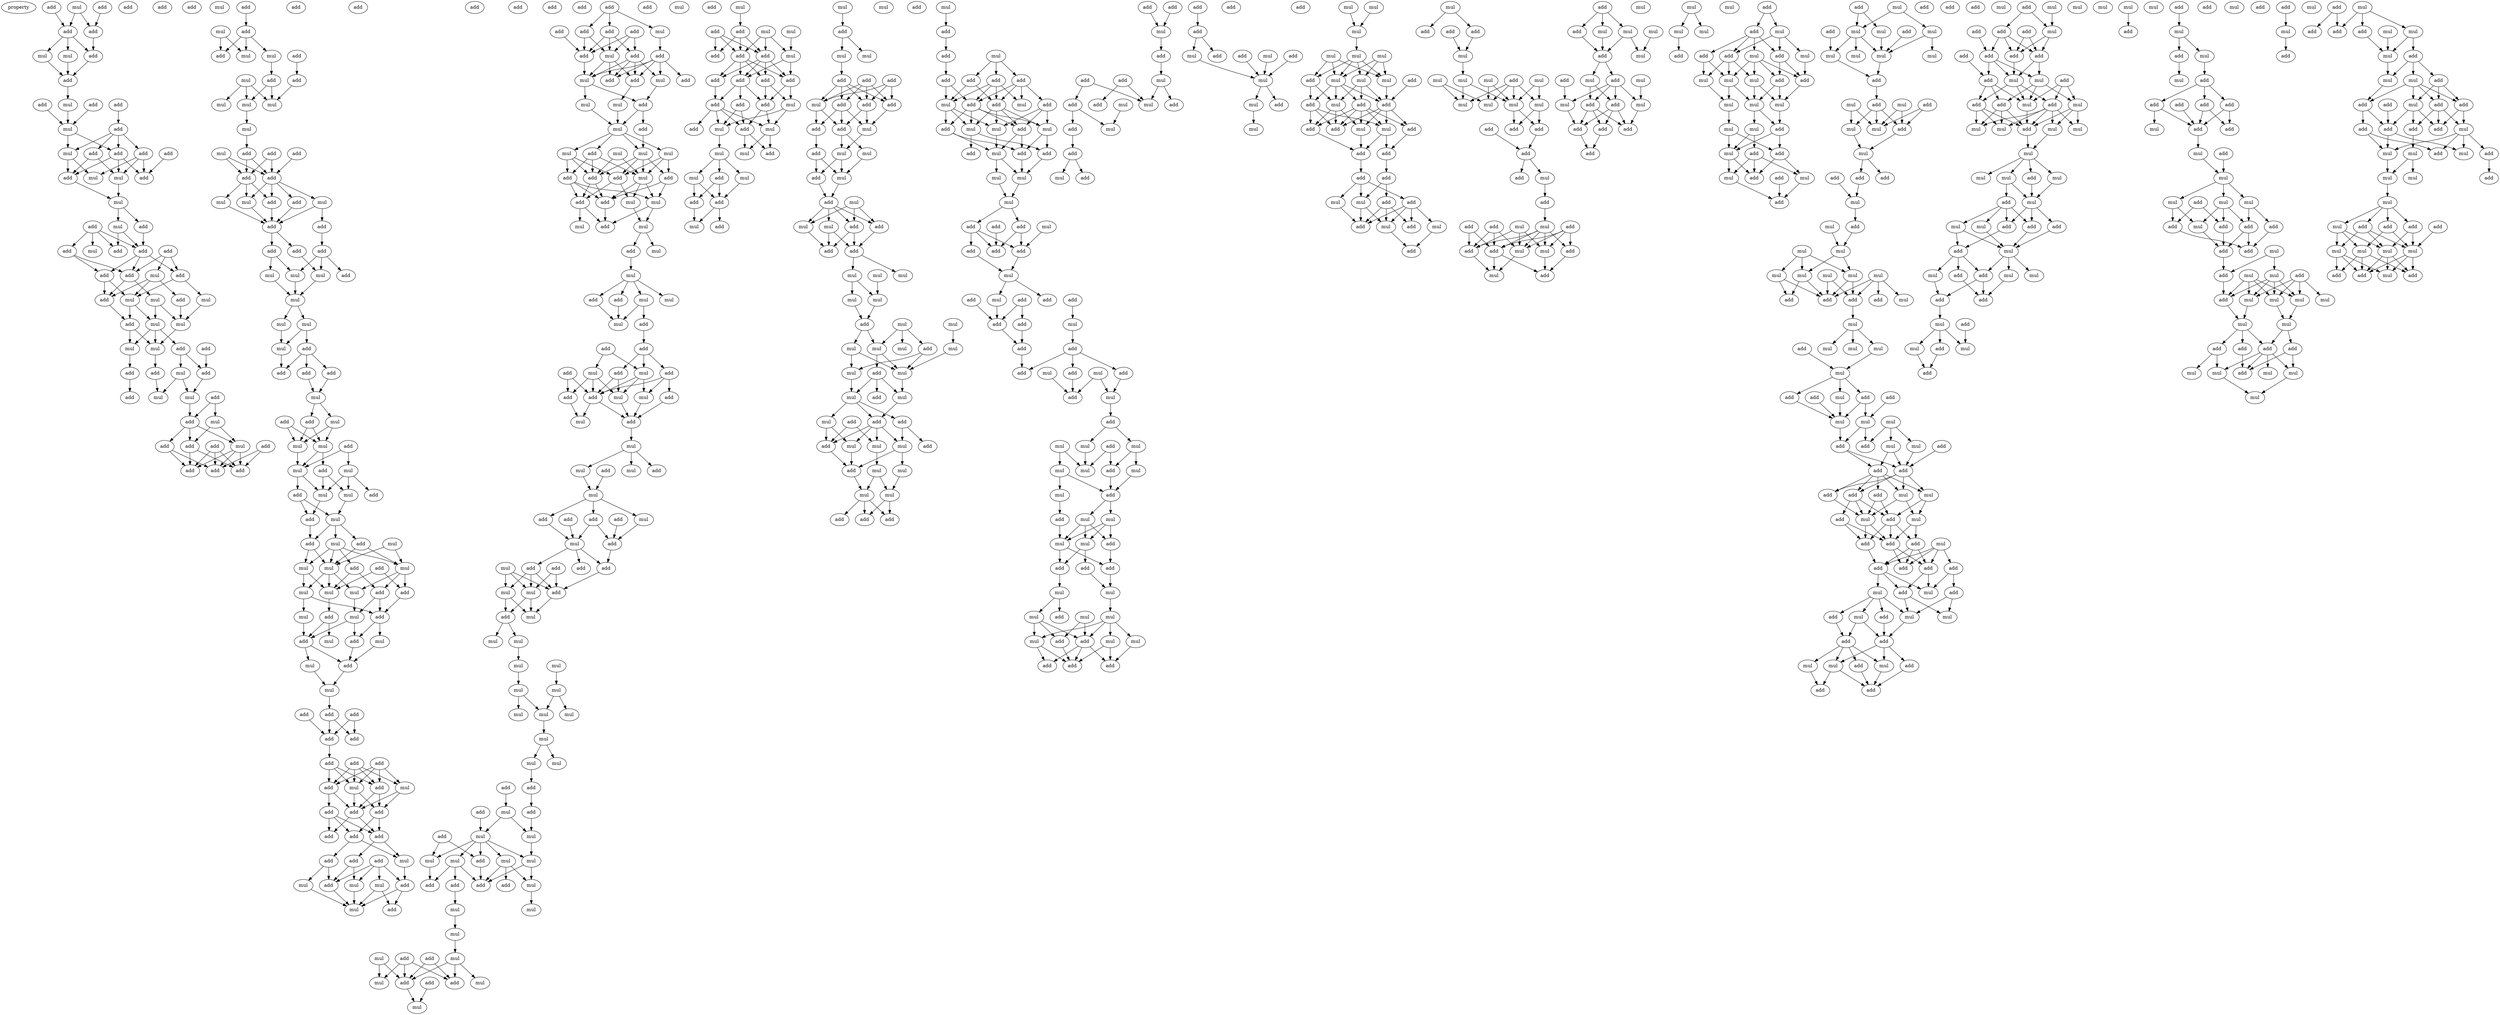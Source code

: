 digraph {
    node [fontcolor=black]
    property [mul=2,lf=1.9]
    0 [ label = add ];
    1 [ label = mul ];
    2 [ label = add ];
    3 [ label = add ];
    4 [ label = add ];
    5 [ label = add ];
    6 [ label = add ];
    7 [ label = mul ];
    8 [ label = add ];
    9 [ label = mul ];
    10 [ label = add ];
    11 [ label = mul ];
    12 [ label = add ];
    13 [ label = add ];
    14 [ label = add ];
    15 [ label = add ];
    16 [ label = mul ];
    17 [ label = add ];
    18 [ label = add ];
    19 [ label = add ];
    20 [ label = add ];
    21 [ label = mul ];
    22 [ label = add ];
    23 [ label = add ];
    24 [ label = mul ];
    25 [ label = mul ];
    26 [ label = add ];
    27 [ label = mul ];
    28 [ label = add ];
    29 [ label = add ];
    30 [ label = mul ];
    31 [ label = add ];
    32 [ label = mul ];
    33 [ label = add ];
    34 [ label = add ];
    35 [ label = add ];
    36 [ label = add ];
    37 [ label = add ];
    38 [ label = add ];
    39 [ label = mul ];
    40 [ label = add ];
    41 [ label = add ];
    42 [ label = mul ];
    43 [ label = mul ];
    44 [ label = mul ];
    45 [ label = mul ];
    46 [ label = add ];
    47 [ label = mul ];
    48 [ label = add ];
    49 [ label = mul ];
    50 [ label = mul ];
    51 [ label = add ];
    52 [ label = add ];
    53 [ label = mul ];
    54 [ label = add ];
    55 [ label = add ];
    56 [ label = add ];
    57 [ label = add ];
    58 [ label = mul ];
    59 [ label = mul ];
    60 [ label = add ];
    61 [ label = mul ];
    62 [ label = add ];
    63 [ label = add ];
    64 [ label = mul ];
    65 [ label = add ];
    66 [ label = add ];
    67 [ label = add ];
    68 [ label = add ];
    69 [ label = add ];
    70 [ label = mul ];
    71 [ label = add ];
    72 [ label = add ];
    73 [ label = mul ];
    74 [ label = add ];
    75 [ label = add ];
    76 [ label = mul ];
    77 [ label = mul ];
    78 [ label = add ];
    79 [ label = add ];
    80 [ label = mul ];
    81 [ label = add ];
    82 [ label = add ];
    83 [ label = add ];
    84 [ label = mul ];
    85 [ label = mul ];
    86 [ label = mul ];
    87 [ label = mul ];
    88 [ label = add ];
    89 [ label = add ];
    90 [ label = mul ];
    91 [ label = add ];
    92 [ label = add ];
    93 [ label = add ];
    94 [ label = mul ];
    95 [ label = add ];
    96 [ label = mul ];
    97 [ label = mul ];
    98 [ label = add ];
    99 [ label = add ];
    100 [ label = add ];
    101 [ label = add ];
    102 [ label = add ];
    103 [ label = add ];
    104 [ label = mul ];
    105 [ label = add ];
    106 [ label = mul ];
    107 [ label = mul ];
    108 [ label = add ];
    109 [ label = mul ];
    110 [ label = mul ];
    111 [ label = mul ];
    112 [ label = mul ];
    113 [ label = add ];
    114 [ label = add ];
    115 [ label = add ];
    116 [ label = add ];
    117 [ label = mul ];
    118 [ label = mul ];
    119 [ label = add ];
    120 [ label = add ];
    121 [ label = mul ];
    122 [ label = add ];
    123 [ label = mul ];
    124 [ label = add ];
    125 [ label = add ];
    126 [ label = mul ];
    127 [ label = mul ];
    128 [ label = mul ];
    129 [ label = add ];
    130 [ label = add ];
    131 [ label = mul ];
    132 [ label = add ];
    133 [ label = mul ];
    134 [ label = add ];
    135 [ label = mul ];
    136 [ label = mul ];
    137 [ label = add ];
    138 [ label = add ];
    139 [ label = mul ];
    140 [ label = mul ];
    141 [ label = mul ];
    142 [ label = add ];
    143 [ label = add ];
    144 [ label = mul ];
    145 [ label = mul ];
    146 [ label = mul ];
    147 [ label = add ];
    148 [ label = add ];
    149 [ label = mul ];
    150 [ label = mul ];
    151 [ label = add ];
    152 [ label = add ];
    153 [ label = mul ];
    154 [ label = add ];
    155 [ label = mul ];
    156 [ label = add ];
    157 [ label = add ];
    158 [ label = mul ];
    159 [ label = mul ];
    160 [ label = add ];
    161 [ label = add ];
    162 [ label = add ];
    163 [ label = add ];
    164 [ label = add ];
    165 [ label = add ];
    166 [ label = add ];
    167 [ label = add ];
    168 [ label = add ];
    169 [ label = add ];
    170 [ label = mul ];
    171 [ label = mul ];
    172 [ label = add ];
    173 [ label = add ];
    174 [ label = add ];
    175 [ label = add ];
    176 [ label = add ];
    177 [ label = add ];
    178 [ label = add ];
    179 [ label = mul ];
    180 [ label = add ];
    181 [ label = add ];
    182 [ label = add ];
    183 [ label = add ];
    184 [ label = mul ];
    185 [ label = mul ];
    186 [ label = mul ];
    187 [ label = add ];
    188 [ label = mul ];
    189 [ label = add ];
    190 [ label = mul ];
    191 [ label = add ];
    192 [ label = add ];
    193 [ label = add ];
    194 [ label = add ];
    195 [ label = add ];
    196 [ label = add ];
    197 [ label = add ];
    198 [ label = mul ];
    199 [ label = add ];
    200 [ label = mul ];
    201 [ label = add ];
    202 [ label = add ];
    203 [ label = mul ];
    204 [ label = mul ];
    205 [ label = mul ];
    206 [ label = add ];
    207 [ label = mul ];
    208 [ label = add ];
    209 [ label = mul ];
    210 [ label = mul ];
    211 [ label = mul ];
    212 [ label = mul ];
    213 [ label = add ];
    214 [ label = add ];
    215 [ label = add ];
    216 [ label = add ];
    217 [ label = add ];
    218 [ label = mul ];
    219 [ label = add ];
    220 [ label = add ];
    221 [ label = mul ];
    222 [ label = mul ];
    223 [ label = add ];
    224 [ label = mul ];
    225 [ label = mul ];
    226 [ label = add ];
    227 [ label = mul ];
    228 [ label = add ];
    229 [ label = mul ];
    230 [ label = add ];
    231 [ label = mul ];
    232 [ label = add ];
    233 [ label = mul ];
    234 [ label = mul ];
    235 [ label = add ];
    236 [ label = add ];
    237 [ label = add ];
    238 [ label = add ];
    239 [ label = mul ];
    240 [ label = mul ];
    241 [ label = add ];
    242 [ label = add ];
    243 [ label = mul ];
    244 [ label = add ];
    245 [ label = add ];
    246 [ label = add ];
    247 [ label = mul ];
    248 [ label = add ];
    249 [ label = mul ];
    250 [ label = mul ];
    251 [ label = add ];
    252 [ label = add ];
    253 [ label = mul ];
    254 [ label = mul ];
    255 [ label = mul ];
    256 [ label = add ];
    257 [ label = mul ];
    258 [ label = add ];
    259 [ label = add ];
    260 [ label = add ];
    261 [ label = mul ];
    262 [ label = add ];
    263 [ label = add ];
    264 [ label = mul ];
    265 [ label = add ];
    266 [ label = add ];
    267 [ label = add ];
    268 [ label = add ];
    269 [ label = mul ];
    270 [ label = mul ];
    271 [ label = add ];
    272 [ label = mul ];
    273 [ label = mul ];
    274 [ label = mul ];
    275 [ label = mul ];
    276 [ label = mul ];
    277 [ label = mul ];
    278 [ label = mul ];
    279 [ label = mul ];
    280 [ label = mul ];
    281 [ label = mul ];
    282 [ label = mul ];
    283 [ label = mul ];
    284 [ label = mul ];
    285 [ label = mul ];
    286 [ label = add ];
    287 [ label = add ];
    288 [ label = add ];
    289 [ label = mul ];
    290 [ label = add ];
    291 [ label = add ];
    292 [ label = add ];
    293 [ label = mul ];
    294 [ label = mul ];
    295 [ label = mul ];
    296 [ label = mul ];
    297 [ label = mul ];
    298 [ label = mul ];
    299 [ label = add ];
    300 [ label = mul ];
    301 [ label = add ];
    302 [ label = add ];
    303 [ label = add ];
    304 [ label = add ];
    305 [ label = mul ];
    306 [ label = mul ];
    307 [ label = mul ];
    308 [ label = mul ];
    309 [ label = add ];
    310 [ label = add ];
    311 [ label = mul ];
    312 [ label = add ];
    313 [ label = add ];
    314 [ label = mul ];
    315 [ label = mul ];
    316 [ label = add ];
    317 [ label = mul ];
    318 [ label = mul ];
    319 [ label = add ];
    320 [ label = mul ];
    321 [ label = mul ];
    322 [ label = add ];
    323 [ label = add ];
    324 [ label = add ];
    325 [ label = add ];
    326 [ label = mul ];
    327 [ label = add ];
    328 [ label = add ];
    329 [ label = add ];
    330 [ label = add ];
    331 [ label = add ];
    332 [ label = mul ];
    333 [ label = add ];
    334 [ label = add ];
    335 [ label = mul ];
    336 [ label = add ];
    337 [ label = add ];
    338 [ label = mul ];
    339 [ label = mul ];
    340 [ label = add ];
    341 [ label = mul ];
    342 [ label = add ];
    343 [ label = mul ];
    344 [ label = mul ];
    345 [ label = add ];
    346 [ label = add ];
    347 [ label = mul ];
    348 [ label = add ];
    349 [ label = mul ];
    350 [ label = add ];
    351 [ label = mul ];
    352 [ label = mul ];
    353 [ label = add ];
    354 [ label = add ];
    355 [ label = add ];
    356 [ label = add ];
    357 [ label = mul ];
    358 [ label = add ];
    359 [ label = add ];
    360 [ label = add ];
    361 [ label = add ];
    362 [ label = mul ];
    363 [ label = mul ];
    364 [ label = mul ];
    365 [ label = add ];
    366 [ label = mul ];
    367 [ label = add ];
    368 [ label = add ];
    369 [ label = mul ];
    370 [ label = mul ];
    371 [ label = add ];
    372 [ label = add ];
    373 [ label = mul ];
    374 [ label = add ];
    375 [ label = add ];
    376 [ label = mul ];
    377 [ label = mul ];
    378 [ label = mul ];
    379 [ label = mul ];
    380 [ label = mul ];
    381 [ label = add ];
    382 [ label = mul ];
    383 [ label = mul ];
    384 [ label = mul ];
    385 [ label = add ];
    386 [ label = mul ];
    387 [ label = mul ];
    388 [ label = mul ];
    389 [ label = add ];
    390 [ label = mul ];
    391 [ label = mul ];
    392 [ label = add ];
    393 [ label = mul ];
    394 [ label = mul ];
    395 [ label = add ];
    396 [ label = mul ];
    397 [ label = add ];
    398 [ label = add ];
    399 [ label = mul ];
    400 [ label = add ];
    401 [ label = mul ];
    402 [ label = add ];
    403 [ label = add ];
    404 [ label = mul ];
    405 [ label = mul ];
    406 [ label = mul ];
    407 [ label = add ];
    408 [ label = mul ];
    409 [ label = mul ];
    410 [ label = mul ];
    411 [ label = add ];
    412 [ label = add ];
    413 [ label = mul ];
    414 [ label = add ];
    415 [ label = add ];
    416 [ label = mul ];
    417 [ label = add ];
    418 [ label = add ];
    419 [ label = add ];
    420 [ label = add ];
    421 [ label = add ];
    422 [ label = add ];
    423 [ label = add ];
    424 [ label = mul ];
    425 [ label = mul ];
    426 [ label = add ];
    427 [ label = add ];
    428 [ label = add ];
    429 [ label = mul ];
    430 [ label = mul ];
    431 [ label = mul ];
    432 [ label = add ];
    433 [ label = add ];
    434 [ label = mul ];
    435 [ label = add ];
    436 [ label = mul ];
    437 [ label = mul ];
    438 [ label = mul ];
    439 [ label = add ];
    440 [ label = add ];
    441 [ label = add ];
    442 [ label = mul ];
    443 [ label = add ];
    444 [ label = add ];
    445 [ label = add ];
    446 [ label = mul ];
    447 [ label = mul ];
    448 [ label = add ];
    449 [ label = add ];
    450 [ label = add ];
    451 [ label = add ];
    452 [ label = add ];
    453 [ label = add ];
    454 [ label = mul ];
    455 [ label = add ];
    456 [ label = add ];
    457 [ label = add ];
    458 [ label = add ];
    459 [ label = mul ];
    460 [ label = add ];
    461 [ label = mul ];
    462 [ label = mul ];
    463 [ label = add ];
    464 [ label = add ];
    465 [ label = mul ];
    466 [ label = mul ];
    467 [ label = mul ];
    468 [ label = add ];
    469 [ label = add ];
    470 [ label = mul ];
    471 [ label = mul ];
    472 [ label = mul ];
    473 [ label = add ];
    474 [ label = mul ];
    475 [ label = add ];
    476 [ label = mul ];
    477 [ label = mul ];
    478 [ label = mul ];
    479 [ label = mul ];
    480 [ label = add ];
    481 [ label = add ];
    482 [ label = add ];
    483 [ label = add ];
    484 [ label = mul ];
    485 [ label = mul ];
    486 [ label = mul ];
    487 [ label = add ];
    488 [ label = mul ];
    489 [ label = mul ];
    490 [ label = mul ];
    491 [ label = mul ];
    492 [ label = add ];
    493 [ label = mul ];
    494 [ label = add ];
    495 [ label = add ];
    496 [ label = add ];
    497 [ label = add ];
    498 [ label = add ];
    499 [ label = add ];
    500 [ label = mul ];
    501 [ label = add ];
    502 [ label = add ];
    503 [ label = add ];
    504 [ label = mul ];
    505 [ label = add ];
    506 [ label = mul ];
    507 [ label = add ];
    508 [ label = add ];
    509 [ label = mul ];
    510 [ label = add ];
    511 [ label = mul ];
    512 [ label = add ];
    513 [ label = add ];
    514 [ label = mul ];
    515 [ label = add ];
    516 [ label = add ];
    517 [ label = add ];
    518 [ label = mul ];
    519 [ label = add ];
    520 [ label = add ];
    521 [ label = mul ];
    522 [ label = add ];
    523 [ label = mul ];
    524 [ label = mul ];
    525 [ label = add ];
    526 [ label = mul ];
    527 [ label = add ];
    528 [ label = mul ];
    529 [ label = mul ];
    530 [ label = mul ];
    531 [ label = mul ];
    532 [ label = mul ];
    533 [ label = mul ];
    534 [ label = mul ];
    535 [ label = add ];
    536 [ label = add ];
    537 [ label = mul ];
    538 [ label = mul ];
    539 [ label = mul ];
    540 [ label = add ];
    541 [ label = add ];
    542 [ label = add ];
    543 [ label = mul ];
    544 [ label = add ];
    545 [ label = add ];
    546 [ label = add ];
    547 [ label = mul ];
    548 [ label = add ];
    549 [ label = add ];
    550 [ label = add ];
    551 [ label = add ];
    552 [ label = mul ];
    553 [ label = add ];
    554 [ label = mul ];
    555 [ label = add ];
    556 [ label = add ];
    557 [ label = mul ];
    558 [ label = add ];
    559 [ label = mul ];
    560 [ label = add ];
    561 [ label = mul ];
    562 [ label = add ];
    563 [ label = add ];
    564 [ label = add ];
    565 [ label = mul ];
    566 [ label = mul ];
    567 [ label = add ];
    568 [ label = mul ];
    569 [ label = mul ];
    570 [ label = mul ];
    571 [ label = mul ];
    572 [ label = mul ];
    573 [ label = mul ];
    574 [ label = mul ];
    575 [ label = add ];
    576 [ label = add ];
    577 [ label = add ];
    578 [ label = add ];
    579 [ label = add ];
    580 [ label = mul ];
    581 [ label = add ];
    582 [ label = mul ];
    583 [ label = mul ];
    584 [ label = add ];
    585 [ label = add ];
    586 [ label = add ];
    587 [ label = add ];
    588 [ label = mul ];
    589 [ label = add ];
    590 [ label = mul ];
    591 [ label = add ];
    592 [ label = add ];
    593 [ label = mul ];
    594 [ label = add ];
    595 [ label = mul ];
    596 [ label = mul ];
    597 [ label = mul ];
    598 [ label = add ];
    599 [ label = mul ];
    600 [ label = add ];
    601 [ label = mul ];
    602 [ label = add ];
    603 [ label = add ];
    604 [ label = mul ];
    605 [ label = mul ];
    606 [ label = mul ];
    607 [ label = mul ];
    608 [ label = add ];
    609 [ label = add ];
    610 [ label = add ];
    611 [ label = add ];
    612 [ label = add ];
    613 [ label = add ];
    614 [ label = mul ];
    615 [ label = mul ];
    616 [ label = mul ];
    617 [ label = mul ];
    618 [ label = add ];
    619 [ label = add ];
    620 [ label = add ];
    621 [ label = mul ];
    622 [ label = mul ];
    623 [ label = mul ];
    624 [ label = add ];
    625 [ label = add ];
    626 [ label = add ];
    627 [ label = add ];
    628 [ label = mul ];
    629 [ label = mul ];
    630 [ label = add ];
    631 [ label = mul ];
    632 [ label = mul ];
    633 [ label = mul ];
    634 [ label = mul ];
    635 [ label = mul ];
    636 [ label = add ];
    637 [ label = mul ];
    638 [ label = mul ];
    639 [ label = add ];
    640 [ label = add ];
    641 [ label = mul ];
    642 [ label = add ];
    643 [ label = mul ];
    644 [ label = add ];
    645 [ label = add ];
    646 [ label = mul ];
    647 [ label = add ];
    648 [ label = add ];
    649 [ label = mul ];
    650 [ label = mul ];
    651 [ label = mul ];
    652 [ label = add ];
    653 [ label = mul ];
    654 [ label = mul ];
    655 [ label = mul ];
    656 [ label = mul ];
    657 [ label = add ];
    658 [ label = mul ];
    659 [ label = add ];
    660 [ label = add ];
    661 [ label = mul ];
    662 [ label = add ];
    663 [ label = mul ];
    664 [ label = add ];
    665 [ label = add ];
    666 [ label = mul ];
    667 [ label = mul ];
    668 [ label = add ];
    669 [ label = add ];
    670 [ label = add ];
    671 [ label = add ];
    672 [ label = mul ];
    673 [ label = mul ];
    674 [ label = add ];
    675 [ label = mul ];
    676 [ label = mul ];
    677 [ label = mul ];
    678 [ label = mul ];
    679 [ label = mul ];
    680 [ label = mul ];
    681 [ label = mul ];
    682 [ label = add ];
    683 [ label = mul ];
    684 [ label = add ];
    685 [ label = add ];
    686 [ label = add ];
    687 [ label = mul ];
    688 [ label = add ];
    689 [ label = mul ];
    690 [ label = mul ];
    691 [ label = mul ];
    692 [ label = mul ];
    693 [ label = add ];
    694 [ label = add ];
    695 [ label = add ];
    696 [ label = mul ];
    697 [ label = add ];
    698 [ label = mul ];
    699 [ label = mul ];
    700 [ label = mul ];
    701 [ label = add ];
    702 [ label = add ];
    703 [ label = add ];
    704 [ label = mul ];
    705 [ label = mul ];
    706 [ label = add ];
    707 [ label = add ];
    708 [ label = mul ];
    709 [ label = add ];
    710 [ label = add ];
    711 [ label = mul ];
    712 [ label = add ];
    713 [ label = add ];
    714 [ label = add ];
    715 [ label = mul ];
    716 [ label = mul ];
    717 [ label = mul ];
    718 [ label = add ];
    719 [ label = add ];
    720 [ label = add ];
    721 [ label = add ];
    722 [ label = add ];
    723 [ label = add ];
    724 [ label = add ];
    725 [ label = add ];
    726 [ label = mul ];
    727 [ label = mul ];
    728 [ label = add ];
    729 [ label = mul ];
    730 [ label = mul ];
    731 [ label = add ];
    732 [ label = add ];
    733 [ label = mul ];
    734 [ label = add ];
    735 [ label = add ];
    736 [ label = mul ];
    737 [ label = mul ];
    738 [ label = add ];
    739 [ label = add ];
    740 [ label = mul ];
    741 [ label = add ];
    742 [ label = add ];
    743 [ label = mul ];
    744 [ label = mul ];
    745 [ label = add ];
    746 [ label = add ];
    747 [ label = mul ];
    748 [ label = add ];
    749 [ label = add ];
    750 [ label = add ];
    751 [ label = add ];
    752 [ label = add ];
    753 [ label = add ];
    754 [ label = add ];
    755 [ label = add ];
    756 [ label = mul ];
    757 [ label = mul ];
    758 [ label = add ];
    759 [ label = mul ];
    760 [ label = mul ];
    761 [ label = add ];
    762 [ label = add ];
    763 [ label = mul ];
    764 [ label = mul ];
    765 [ label = mul ];
    766 [ label = mul ];
    767 [ label = add ];
    768 [ label = mul ];
    769 [ label = mul ];
    770 [ label = mul ];
    771 [ label = mul ];
    772 [ label = add ];
    773 [ label = mul ];
    774 [ label = mul ];
    775 [ label = add ];
    776 [ label = mul ];
    777 [ label = add ];
    778 [ label = add ];
    779 [ label = mul ];
    780 [ label = add ];
    781 [ label = mul ];
    782 [ label = add ];
    783 [ label = add ];
    784 [ label = mul ];
    785 [ label = mul ];
    786 [ label = add ];
    787 [ label = mul ];
    788 [ label = add ];
    789 [ label = add ];
    790 [ label = add ];
    791 [ label = mul ];
    792 [ label = mul ];
    793 [ label = mul ];
    794 [ label = mul ];
    795 [ label = add ];
    796 [ label = add ];
    797 [ label = mul ];
    798 [ label = mul ];
    799 [ label = add ];
    800 [ label = add ];
    801 [ label = mul ];
    802 [ label = add ];
    803 [ label = add ];
    804 [ label = mul ];
    805 [ label = add ];
    806 [ label = mul ];
    807 [ label = add ];
    808 [ label = add ];
    809 [ label = add ];
    810 [ label = add ];
    811 [ label = add ];
    812 [ label = add ];
    813 [ label = mul ];
    814 [ label = mul ];
    815 [ label = mul ];
    816 [ label = add ];
    817 [ label = mul ];
    818 [ label = add ];
    819 [ label = mul ];
    820 [ label = mul ];
    821 [ label = mul ];
    822 [ label = add ];
    823 [ label = add ];
    824 [ label = add ];
    825 [ label = add ];
    826 [ label = mul ];
    827 [ label = mul ];
    828 [ label = add ];
    829 [ label = add ];
    830 [ label = add ];
    831 [ label = mul ];
    832 [ label = mul ];
    833 [ label = add ];
    834 [ label = mul ];
    835 [ label = add ];
    836 [ label = mul ];
    837 [ label = mul ];
    838 [ label = mul ];
    839 [ label = mul ];
    840 [ label = mul ];
    841 [ label = add ];
    842 [ label = add ];
    843 [ label = add ];
    844 [ label = add ];
    845 [ label = mul ];
    846 [ label = add ];
    847 [ label = mul ];
    848 [ label = mul ];
    849 [ label = mul ];
    850 [ label = mul ];
    851 [ label = add ];
    852 [ label = add ];
    853 [ label = mul ];
    854 [ label = mul ];
    855 [ label = add ];
    856 [ label = add ];
    857 [ label = mul ];
    858 [ label = mul ];
    859 [ label = add ];
    860 [ label = add ];
    861 [ label = mul ];
    862 [ label = add ];
    863 [ label = add ];
    864 [ label = mul ];
    865 [ label = mul ];
    866 [ label = mul ];
    867 [ label = add ];
    868 [ label = add ];
    869 [ label = add ];
    870 [ label = add ];
    871 [ label = mul ];
    872 [ label = add ];
    873 [ label = add ];
    874 [ label = mul ];
    875 [ label = add ];
    876 [ label = add ];
    877 [ label = add ];
    878 [ label = mul ];
    879 [ label = mul ];
    880 [ label = add ];
    881 [ label = mul ];
    882 [ label = add ];
    883 [ label = add ];
    884 [ label = mul ];
    885 [ label = mul ];
    886 [ label = mul ];
    887 [ label = add ];
    888 [ label = mul ];
    889 [ label = add ];
    890 [ label = add ];
    891 [ label = add ];
    892 [ label = mul ];
    893 [ label = mul ];
    894 [ label = mul ];
    895 [ label = mul ];
    896 [ label = add ];
    897 [ label = mul ];
    898 [ label = add ];
    899 [ label = add ];
    0 -> 5 [ name = 0 ];
    1 -> 4 [ name = 1 ];
    1 -> 5 [ name = 2 ];
    3 -> 4 [ name = 3 ];
    4 -> 6 [ name = 4 ];
    5 -> 6 [ name = 5 ];
    5 -> 7 [ name = 6 ];
    5 -> 9 [ name = 7 ];
    6 -> 10 [ name = 8 ];
    7 -> 10 [ name = 9 ];
    9 -> 10 [ name = 10 ];
    10 -> 11 [ name = 11 ];
    11 -> 16 [ name = 12 ];
    12 -> 16 [ name = 13 ];
    13 -> 17 [ name = 14 ];
    14 -> 16 [ name = 15 ];
    16 -> 19 [ name = 16 ];
    16 -> 21 [ name = 17 ];
    17 -> 18 [ name = 18 ];
    17 -> 19 [ name = 19 ];
    17 -> 20 [ name = 20 ];
    17 -> 21 [ name = 21 ];
    18 -> 23 [ name = 22 ];
    18 -> 24 [ name = 23 ];
    19 -> 23 [ name = 24 ];
    19 -> 24 [ name = 25 ];
    19 -> 26 [ name = 26 ];
    20 -> 24 [ name = 27 ];
    20 -> 25 [ name = 28 ];
    20 -> 26 [ name = 29 ];
    21 -> 23 [ name = 30 ];
    21 -> 25 [ name = 31 ];
    22 -> 26 [ name = 32 ];
    23 -> 27 [ name = 33 ];
    24 -> 27 [ name = 34 ];
    27 -> 29 [ name = 35 ];
    27 -> 30 [ name = 36 ];
    28 -> 31 [ name = 37 ];
    28 -> 32 [ name = 38 ];
    28 -> 33 [ name = 39 ];
    28 -> 34 [ name = 40 ];
    29 -> 31 [ name = 41 ];
    30 -> 31 [ name = 42 ];
    30 -> 34 [ name = 43 ];
    31 -> 36 [ name = 44 ];
    31 -> 37 [ name = 45 ];
    31 -> 38 [ name = 46 ];
    33 -> 36 [ name = 47 ];
    33 -> 37 [ name = 48 ];
    35 -> 37 [ name = 49 ];
    35 -> 38 [ name = 50 ];
    35 -> 39 [ name = 51 ];
    36 -> 40 [ name = 52 ];
    36 -> 42 [ name = 53 ];
    37 -> 40 [ name = 54 ];
    37 -> 44 [ name = 55 ];
    38 -> 42 [ name = 56 ];
    38 -> 43 [ name = 57 ];
    39 -> 40 [ name = 58 ];
    39 -> 41 [ name = 59 ];
    39 -> 42 [ name = 60 ];
    40 -> 46 [ name = 61 ];
    41 -> 45 [ name = 62 ];
    42 -> 46 [ name = 63 ];
    42 -> 47 [ name = 64 ];
    43 -> 45 [ name = 65 ];
    44 -> 45 [ name = 66 ];
    44 -> 47 [ name = 67 ];
    45 -> 49 [ name = 68 ];
    46 -> 49 [ name = 69 ];
    46 -> 50 [ name = 70 ];
    47 -> 49 [ name = 71 ];
    47 -> 50 [ name = 72 ];
    47 -> 51 [ name = 73 ];
    48 -> 52 [ name = 74 ];
    49 -> 55 [ name = 75 ];
    50 -> 54 [ name = 76 ];
    51 -> 52 [ name = 77 ];
    51 -> 53 [ name = 78 ];
    52 -> 59 [ name = 79 ];
    53 -> 58 [ name = 80 ];
    53 -> 59 [ name = 81 ];
    54 -> 56 [ name = 82 ];
    55 -> 58 [ name = 83 ];
    57 -> 60 [ name = 84 ];
    57 -> 61 [ name = 85 ];
    59 -> 60 [ name = 86 ];
    60 -> 62 [ name = 87 ];
    60 -> 63 [ name = 88 ];
    60 -> 64 [ name = 89 ];
    61 -> 63 [ name = 90 ];
    61 -> 64 [ name = 91 ];
    62 -> 68 [ name = 92 ];
    62 -> 69 [ name = 93 ];
    63 -> 67 [ name = 94 ];
    63 -> 68 [ name = 95 ];
    64 -> 67 [ name = 96 ];
    64 -> 68 [ name = 97 ];
    64 -> 69 [ name = 98 ];
    65 -> 67 [ name = 99 ];
    65 -> 69 [ name = 100 ];
    66 -> 67 [ name = 101 ];
    66 -> 68 [ name = 102 ];
    66 -> 69 [ name = 103 ];
    71 -> 74 [ name = 104 ];
    73 -> 76 [ name = 105 ];
    73 -> 78 [ name = 106 ];
    74 -> 76 [ name = 107 ];
    74 -> 77 [ name = 108 ];
    74 -> 78 [ name = 109 ];
    75 -> 79 [ name = 110 ];
    77 -> 81 [ name = 111 ];
    79 -> 85 [ name = 112 ];
    80 -> 84 [ name = 113 ];
    80 -> 85 [ name = 114 ];
    80 -> 86 [ name = 115 ];
    81 -> 84 [ name = 116 ];
    81 -> 85 [ name = 117 ];
    84 -> 87 [ name = 118 ];
    87 -> 88 [ name = 119 ];
    88 -> 92 [ name = 120 ];
    88 -> 93 [ name = 121 ];
    89 -> 92 [ name = 122 ];
    89 -> 93 [ name = 123 ];
    90 -> 92 [ name = 124 ];
    90 -> 93 [ name = 125 ];
    91 -> 93 [ name = 126 ];
    92 -> 94 [ name = 127 ];
    92 -> 97 [ name = 128 ];
    92 -> 98 [ name = 129 ];
    93 -> 95 [ name = 130 ];
    93 -> 96 [ name = 131 ];
    93 -> 97 [ name = 132 ];
    93 -> 98 [ name = 133 ];
    94 -> 99 [ name = 134 ];
    95 -> 99 [ name = 135 ];
    96 -> 99 [ name = 136 ];
    96 -> 100 [ name = 137 ];
    97 -> 99 [ name = 138 ];
    98 -> 99 [ name = 139 ];
    99 -> 101 [ name = 140 ];
    99 -> 102 [ name = 141 ];
    100 -> 103 [ name = 142 ];
    101 -> 106 [ name = 143 ];
    102 -> 104 [ name = 144 ];
    102 -> 107 [ name = 145 ];
    103 -> 104 [ name = 146 ];
    103 -> 106 [ name = 147 ];
    103 -> 108 [ name = 148 ];
    104 -> 109 [ name = 149 ];
    106 -> 109 [ name = 150 ];
    107 -> 109 [ name = 151 ];
    109 -> 110 [ name = 152 ];
    109 -> 111 [ name = 153 ];
    110 -> 112 [ name = 154 ];
    110 -> 113 [ name = 155 ];
    111 -> 112 [ name = 156 ];
    112 -> 116 [ name = 157 ];
    113 -> 114 [ name = 158 ];
    113 -> 115 [ name = 159 ];
    113 -> 116 [ name = 160 ];
    114 -> 117 [ name = 161 ];
    115 -> 117 [ name = 162 ];
    117 -> 118 [ name = 163 ];
    117 -> 119 [ name = 164 ];
    118 -> 121 [ name = 165 ];
    118 -> 123 [ name = 166 ];
    119 -> 121 [ name = 167 ];
    119 -> 123 [ name = 168 ];
    120 -> 121 [ name = 169 ];
    120 -> 123 [ name = 170 ];
    121 -> 126 [ name = 171 ];
    123 -> 125 [ name = 172 ];
    123 -> 126 [ name = 173 ];
    124 -> 126 [ name = 174 ];
    124 -> 127 [ name = 175 ];
    125 -> 128 [ name = 176 ];
    125 -> 131 [ name = 177 ];
    126 -> 130 [ name = 178 ];
    126 -> 131 [ name = 179 ];
    127 -> 128 [ name = 180 ];
    127 -> 131 [ name = 181 ];
    127 -> 132 [ name = 182 ];
    128 -> 133 [ name = 183 ];
    130 -> 133 [ name = 184 ];
    130 -> 134 [ name = 185 ];
    131 -> 134 [ name = 186 ];
    133 -> 136 [ name = 187 ];
    133 -> 137 [ name = 188 ];
    133 -> 138 [ name = 189 ];
    134 -> 137 [ name = 190 ];
    135 -> 139 [ name = 191 ];
    135 -> 141 [ name = 192 ];
    136 -> 139 [ name = 193 ];
    136 -> 140 [ name = 194 ];
    136 -> 141 [ name = 195 ];
    136 -> 142 [ name = 196 ];
    137 -> 140 [ name = 197 ];
    137 -> 141 [ name = 198 ];
    138 -> 139 [ name = 199 ];
    138 -> 141 [ name = 200 ];
    139 -> 144 [ name = 201 ];
    139 -> 147 [ name = 202 ];
    139 -> 148 [ name = 203 ];
    140 -> 145 [ name = 204 ];
    140 -> 146 [ name = 205 ];
    141 -> 144 [ name = 206 ];
    141 -> 145 [ name = 207 ];
    141 -> 146 [ name = 208 ];
    142 -> 146 [ name = 209 ];
    142 -> 148 [ name = 210 ];
    143 -> 146 [ name = 211 ];
    143 -> 147 [ name = 212 ];
    144 -> 149 [ name = 213 ];
    145 -> 150 [ name = 214 ];
    145 -> 152 [ name = 215 ];
    146 -> 151 [ name = 216 ];
    147 -> 152 [ name = 217 ];
    148 -> 149 [ name = 218 ];
    148 -> 152 [ name = 219 ];
    149 -> 154 [ name = 220 ];
    149 -> 156 [ name = 221 ];
    150 -> 154 [ name = 222 ];
    151 -> 154 [ name = 223 ];
    151 -> 155 [ name = 224 ];
    152 -> 153 [ name = 225 ];
    152 -> 156 [ name = 226 ];
    153 -> 157 [ name = 227 ];
    154 -> 157 [ name = 228 ];
    154 -> 158 [ name = 229 ];
    156 -> 157 [ name = 230 ];
    157 -> 159 [ name = 231 ];
    158 -> 159 [ name = 232 ];
    159 -> 160 [ name = 233 ];
    160 -> 163 [ name = 234 ];
    160 -> 164 [ name = 235 ];
    161 -> 163 [ name = 236 ];
    162 -> 163 [ name = 237 ];
    162 -> 164 [ name = 238 ];
    163 -> 165 [ name = 239 ];
    165 -> 168 [ name = 240 ];
    165 -> 169 [ name = 241 ];
    165 -> 171 [ name = 242 ];
    166 -> 168 [ name = 243 ];
    166 -> 169 [ name = 244 ];
    166 -> 170 [ name = 245 ];
    166 -> 171 [ name = 246 ];
    167 -> 168 [ name = 247 ];
    167 -> 169 [ name = 248 ];
    167 -> 170 [ name = 249 ];
    167 -> 171 [ name = 250 ];
    168 -> 172 [ name = 251 ];
    168 -> 173 [ name = 252 ];
    169 -> 172 [ name = 253 ];
    169 -> 174 [ name = 254 ];
    170 -> 172 [ name = 255 ];
    170 -> 173 [ name = 256 ];
    171 -> 172 [ name = 257 ];
    171 -> 173 [ name = 258 ];
    172 -> 176 [ name = 259 ];
    172 -> 177 [ name = 260 ];
    173 -> 175 [ name = 261 ];
    173 -> 177 [ name = 262 ];
    174 -> 175 [ name = 263 ];
    174 -> 176 [ name = 264 ];
    174 -> 177 [ name = 265 ];
    175 -> 179 [ name = 266 ];
    175 -> 181 [ name = 267 ];
    177 -> 179 [ name = 268 ];
    177 -> 180 [ name = 269 ];
    178 -> 182 [ name = 270 ];
    178 -> 183 [ name = 271 ];
    178 -> 184 [ name = 272 ];
    178 -> 185 [ name = 273 ];
    179 -> 182 [ name = 274 ];
    180 -> 183 [ name = 275 ];
    180 -> 184 [ name = 276 ];
    181 -> 183 [ name = 277 ];
    181 -> 186 [ name = 278 ];
    182 -> 187 [ name = 279 ];
    182 -> 188 [ name = 280 ];
    183 -> 188 [ name = 281 ];
    184 -> 188 [ name = 282 ];
    185 -> 187 [ name = 283 ];
    185 -> 188 [ name = 284 ];
    186 -> 188 [ name = 285 ];
    189 -> 190 [ name = 286 ];
    189 -> 192 [ name = 287 ];
    189 -> 193 [ name = 288 ];
    190 -> 196 [ name = 289 ];
    191 -> 195 [ name = 290 ];
    191 -> 197 [ name = 291 ];
    191 -> 198 [ name = 292 ];
    192 -> 195 [ name = 293 ];
    192 -> 198 [ name = 294 ];
    193 -> 195 [ name = 295 ];
    193 -> 197 [ name = 296 ];
    193 -> 198 [ name = 297 ];
    194 -> 195 [ name = 298 ];
    195 -> 203 [ name = 299 ];
    196 -> 199 [ name = 300 ];
    196 -> 200 [ name = 301 ];
    196 -> 201 [ name = 302 ];
    196 -> 202 [ name = 303 ];
    196 -> 203 [ name = 304 ];
    197 -> 199 [ name = 305 ];
    197 -> 200 [ name = 306 ];
    197 -> 201 [ name = 307 ];
    197 -> 203 [ name = 308 ];
    198 -> 199 [ name = 309 ];
    198 -> 201 [ name = 310 ];
    198 -> 203 [ name = 311 ];
    200 -> 206 [ name = 312 ];
    201 -> 204 [ name = 313 ];
    203 -> 205 [ name = 314 ];
    203 -> 206 [ name = 315 ];
    204 -> 207 [ name = 316 ];
    205 -> 207 [ name = 317 ];
    206 -> 207 [ name = 318 ];
    206 -> 208 [ name = 319 ];
    207 -> 209 [ name = 320 ];
    207 -> 210 [ name = 321 ];
    207 -> 211 [ name = 322 ];
    207 -> 213 [ name = 323 ];
    208 -> 209 [ name = 324 ];
    209 -> 214 [ name = 325 ];
    209 -> 216 [ name = 326 ];
    209 -> 217 [ name = 327 ];
    209 -> 218 [ name = 328 ];
    210 -> 214 [ name = 329 ];
    210 -> 216 [ name = 330 ];
    210 -> 218 [ name = 331 ];
    211 -> 215 [ name = 332 ];
    211 -> 216 [ name = 333 ];
    211 -> 217 [ name = 334 ];
    212 -> 217 [ name = 335 ];
    212 -> 218 [ name = 336 ];
    213 -> 215 [ name = 337 ];
    213 -> 217 [ name = 338 ];
    213 -> 218 [ name = 339 ];
    214 -> 219 [ name = 340 ];
    214 -> 222 [ name = 341 ];
    215 -> 219 [ name = 342 ];
    215 -> 220 [ name = 343 ];
    215 -> 222 [ name = 344 ];
    216 -> 220 [ name = 345 ];
    216 -> 221 [ name = 346 ];
    217 -> 219 [ name = 347 ];
    217 -> 220 [ name = 348 ];
    218 -> 219 [ name = 349 ];
    218 -> 221 [ name = 350 ];
    218 -> 222 [ name = 351 ];
    219 -> 223 [ name = 352 ];
    220 -> 223 [ name = 353 ];
    220 -> 224 [ name = 354 ];
    221 -> 225 [ name = 355 ];
    222 -> 223 [ name = 356 ];
    222 -> 225 [ name = 357 ];
    225 -> 226 [ name = 358 ];
    225 -> 227 [ name = 359 ];
    226 -> 229 [ name = 360 ];
    229 -> 230 [ name = 361 ];
    229 -> 231 [ name = 362 ];
    229 -> 232 [ name = 363 ];
    229 -> 233 [ name = 364 ];
    230 -> 234 [ name = 365 ];
    231 -> 234 [ name = 366 ];
    231 -> 235 [ name = 367 ];
    232 -> 234 [ name = 368 ];
    235 -> 236 [ name = 369 ];
    236 -> 240 [ name = 370 ];
    236 -> 241 [ name = 371 ];
    236 -> 242 [ name = 372 ];
    237 -> 239 [ name = 373 ];
    237 -> 240 [ name = 374 ];
    238 -> 244 [ name = 375 ];
    238 -> 246 [ name = 376 ];
    239 -> 243 [ name = 377 ];
    239 -> 244 [ name = 378 ];
    239 -> 246 [ name = 379 ];
    240 -> 243 [ name = 380 ];
    240 -> 244 [ name = 381 ];
    240 -> 247 [ name = 382 ];
    241 -> 243 [ name = 383 ];
    241 -> 244 [ name = 384 ];
    242 -> 244 [ name = 385 ];
    242 -> 245 [ name = 386 ];
    242 -> 247 [ name = 387 ];
    243 -> 248 [ name = 388 ];
    244 -> 248 [ name = 389 ];
    244 -> 249 [ name = 390 ];
    245 -> 248 [ name = 391 ];
    246 -> 249 [ name = 392 ];
    247 -> 248 [ name = 393 ];
    248 -> 250 [ name = 394 ];
    250 -> 252 [ name = 395 ];
    250 -> 253 [ name = 396 ];
    250 -> 254 [ name = 397 ];
    251 -> 255 [ name = 398 ];
    253 -> 255 [ name = 399 ];
    255 -> 256 [ name = 400 ];
    255 -> 257 [ name = 401 ];
    255 -> 259 [ name = 402 ];
    256 -> 261 [ name = 403 ];
    257 -> 262 [ name = 404 ];
    258 -> 262 [ name = 405 ];
    259 -> 261 [ name = 406 ];
    259 -> 262 [ name = 407 ];
    260 -> 261 [ name = 408 ];
    261 -> 263 [ name = 409 ];
    261 -> 266 [ name = 410 ];
    261 -> 267 [ name = 411 ];
    262 -> 263 [ name = 412 ];
    263 -> 268 [ name = 413 ];
    264 -> 268 [ name = 414 ];
    264 -> 269 [ name = 415 ];
    264 -> 270 [ name = 416 ];
    265 -> 268 [ name = 417 ];
    265 -> 270 [ name = 418 ];
    266 -> 268 [ name = 419 ];
    266 -> 269 [ name = 420 ];
    266 -> 270 [ name = 421 ];
    268 -> 272 [ name = 422 ];
    269 -> 271 [ name = 423 ];
    269 -> 272 [ name = 424 ];
    270 -> 271 [ name = 425 ];
    270 -> 272 [ name = 426 ];
    271 -> 273 [ name = 427 ];
    271 -> 275 [ name = 428 ];
    275 -> 277 [ name = 429 ];
    276 -> 279 [ name = 430 ];
    277 -> 278 [ name = 431 ];
    278 -> 280 [ name = 432 ];
    278 -> 282 [ name = 433 ];
    279 -> 280 [ name = 434 ];
    279 -> 281 [ name = 435 ];
    280 -> 283 [ name = 436 ];
    283 -> 284 [ name = 437 ];
    283 -> 285 [ name = 438 ];
    284 -> 288 [ name = 439 ];
    287 -> 289 [ name = 440 ];
    288 -> 290 [ name = 441 ];
    289 -> 293 [ name = 442 ];
    289 -> 294 [ name = 443 ];
    290 -> 293 [ name = 444 ];
    291 -> 294 [ name = 445 ];
    292 -> 295 [ name = 446 ];
    292 -> 299 [ name = 447 ];
    293 -> 297 [ name = 448 ];
    294 -> 295 [ name = 449 ];
    294 -> 296 [ name = 450 ];
    294 -> 297 [ name = 451 ];
    294 -> 298 [ name = 452 ];
    294 -> 299 [ name = 453 ];
    295 -> 303 [ name = 454 ];
    296 -> 300 [ name = 455 ];
    296 -> 301 [ name = 456 ];
    296 -> 304 [ name = 457 ];
    297 -> 300 [ name = 458 ];
    297 -> 304 [ name = 459 ];
    298 -> 302 [ name = 460 ];
    298 -> 303 [ name = 461 ];
    298 -> 304 [ name = 462 ];
    299 -> 304 [ name = 463 ];
    300 -> 306 [ name = 464 ];
    302 -> 305 [ name = 465 ];
    305 -> 307 [ name = 466 ];
    307 -> 311 [ name = 467 ];
    308 -> 313 [ name = 468 ];
    308 -> 315 [ name = 469 ];
    309 -> 313 [ name = 470 ];
    309 -> 316 [ name = 471 ];
    310 -> 313 [ name = 472 ];
    310 -> 315 [ name = 473 ];
    310 -> 316 [ name = 474 ];
    311 -> 313 [ name = 475 ];
    311 -> 314 [ name = 476 ];
    311 -> 316 [ name = 477 ];
    312 -> 317 [ name = 478 ];
    313 -> 317 [ name = 479 ];
    318 -> 322 [ name = 480 ];
    319 -> 323 [ name = 481 ];
    319 -> 324 [ name = 482 ];
    319 -> 325 [ name = 483 ];
    320 -> 324 [ name = 484 ];
    320 -> 325 [ name = 485 ];
    320 -> 326 [ name = 486 ];
    321 -> 326 [ name = 487 ];
    322 -> 323 [ name = 488 ];
    322 -> 324 [ name = 489 ];
    322 -> 325 [ name = 490 ];
    324 -> 327 [ name = 491 ];
    324 -> 328 [ name = 492 ];
    324 -> 329 [ name = 493 ];
    324 -> 330 [ name = 494 ];
    325 -> 327 [ name = 495 ];
    325 -> 328 [ name = 496 ];
    325 -> 329 [ name = 497 ];
    325 -> 330 [ name = 498 ];
    326 -> 328 [ name = 499 ];
    326 -> 330 [ name = 500 ];
    327 -> 332 [ name = 501 ];
    327 -> 333 [ name = 502 ];
    328 -> 331 [ name = 503 ];
    328 -> 333 [ name = 504 ];
    328 -> 334 [ name = 505 ];
    329 -> 331 [ name = 506 ];
    330 -> 332 [ name = 507 ];
    330 -> 333 [ name = 508 ];
    331 -> 335 [ name = 509 ];
    331 -> 336 [ name = 510 ];
    331 -> 337 [ name = 511 ];
    331 -> 338 [ name = 512 ];
    332 -> 335 [ name = 513 ];
    332 -> 338 [ name = 514 ];
    333 -> 335 [ name = 515 ];
    333 -> 337 [ name = 516 ];
    334 -> 337 [ name = 517 ];
    334 -> 338 [ name = 518 ];
    335 -> 340 [ name = 519 ];
    335 -> 341 [ name = 520 ];
    337 -> 340 [ name = 521 ];
    337 -> 341 [ name = 522 ];
    338 -> 339 [ name = 523 ];
    339 -> 342 [ name = 524 ];
    339 -> 343 [ name = 525 ];
    339 -> 344 [ name = 526 ];
    342 -> 345 [ name = 527 ];
    342 -> 346 [ name = 528 ];
    343 -> 345 [ name = 529 ];
    343 -> 346 [ name = 530 ];
    344 -> 346 [ name = 531 ];
    345 -> 349 [ name = 532 ];
    346 -> 348 [ name = 533 ];
    346 -> 349 [ name = 534 ];
    347 -> 350 [ name = 535 ];
    350 -> 351 [ name = 536 ];
    350 -> 352 [ name = 537 ];
    351 -> 353 [ name = 538 ];
    353 -> 356 [ name = 539 ];
    353 -> 357 [ name = 540 ];
    353 -> 358 [ name = 541 ];
    353 -> 359 [ name = 542 ];
    354 -> 356 [ name = 543 ];
    354 -> 357 [ name = 544 ];
    354 -> 358 [ name = 545 ];
    354 -> 359 [ name = 546 ];
    355 -> 357 [ name = 547 ];
    355 -> 358 [ name = 548 ];
    355 -> 359 [ name = 549 ];
    356 -> 360 [ name = 550 ];
    356 -> 361 [ name = 551 ];
    356 -> 362 [ name = 552 ];
    357 -> 360 [ name = 553 ];
    357 -> 361 [ name = 554 ];
    358 -> 362 [ name = 555 ];
    359 -> 361 [ name = 556 ];
    359 -> 362 [ name = 557 ];
    360 -> 365 [ name = 558 ];
    361 -> 363 [ name = 559 ];
    361 -> 364 [ name = 560 ];
    362 -> 363 [ name = 561 ];
    363 -> 366 [ name = 562 ];
    363 -> 367 [ name = 563 ];
    364 -> 366 [ name = 564 ];
    365 -> 366 [ name = 565 ];
    365 -> 367 [ name = 566 ];
    366 -> 368 [ name = 567 ];
    367 -> 368 [ name = 568 ];
    368 -> 370 [ name = 569 ];
    368 -> 371 [ name = 570 ];
    368 -> 372 [ name = 571 ];
    368 -> 373 [ name = 572 ];
    369 -> 371 [ name = 573 ];
    369 -> 372 [ name = 574 ];
    369 -> 373 [ name = 575 ];
    370 -> 374 [ name = 576 ];
    370 -> 375 [ name = 577 ];
    371 -> 374 [ name = 578 ];
    371 -> 375 [ name = 579 ];
    372 -> 375 [ name = 580 ];
    373 -> 374 [ name = 581 ];
    375 -> 377 [ name = 582 ];
    375 -> 378 [ name = 583 ];
    376 -> 379 [ name = 584 ];
    378 -> 379 [ name = 585 ];
    378 -> 380 [ name = 586 ];
    379 -> 381 [ name = 587 ];
    380 -> 381 [ name = 588 ];
    381 -> 386 [ name = 589 ];
    381 -> 388 [ name = 590 ];
    383 -> 386 [ name = 591 ];
    383 -> 387 [ name = 592 ];
    383 -> 389 [ name = 593 ];
    384 -> 390 [ name = 594 ];
    386 -> 391 [ name = 595 ];
    386 -> 392 [ name = 596 ];
    388 -> 391 [ name = 597 ];
    388 -> 393 [ name = 598 ];
    389 -> 391 [ name = 599 ];
    389 -> 393 [ name = 600 ];
    390 -> 391 [ name = 601 ];
    391 -> 394 [ name = 602 ];
    392 -> 394 [ name = 603 ];
    392 -> 395 [ name = 604 ];
    392 -> 396 [ name = 605 ];
    393 -> 396 [ name = 606 ];
    394 -> 398 [ name = 607 ];
    396 -> 398 [ name = 608 ];
    396 -> 399 [ name = 609 ];
    396 -> 400 [ name = 610 ];
    397 -> 402 [ name = 611 ];
    397 -> 405 [ name = 612 ];
    398 -> 401 [ name = 613 ];
    398 -> 402 [ name = 614 ];
    398 -> 404 [ name = 615 ];
    398 -> 405 [ name = 616 ];
    399 -> 402 [ name = 617 ];
    399 -> 404 [ name = 618 ];
    400 -> 401 [ name = 619 ];
    400 -> 403 [ name = 620 ];
    401 -> 406 [ name = 621 ];
    401 -> 407 [ name = 622 ];
    402 -> 407 [ name = 623 ];
    404 -> 407 [ name = 624 ];
    405 -> 408 [ name = 625 ];
    406 -> 409 [ name = 626 ];
    407 -> 410 [ name = 627 ];
    408 -> 409 [ name = 628 ];
    408 -> 410 [ name = 629 ];
    409 -> 411 [ name = 630 ];
    409 -> 414 [ name = 631 ];
    410 -> 411 [ name = 632 ];
    410 -> 412 [ name = 633 ];
    410 -> 414 [ name = 634 ];
    413 -> 415 [ name = 635 ];
    415 -> 417 [ name = 636 ];
    416 -> 418 [ name = 637 ];
    416 -> 419 [ name = 638 ];
    416 -> 421 [ name = 639 ];
    417 -> 420 [ name = 640 ];
    418 -> 423 [ name = 641 ];
    418 -> 425 [ name = 642 ];
    419 -> 422 [ name = 643 ];
    419 -> 423 [ name = 644 ];
    419 -> 424 [ name = 645 ];
    419 -> 425 [ name = 646 ];
    420 -> 422 [ name = 647 ];
    420 -> 425 [ name = 648 ];
    421 -> 422 [ name = 649 ];
    421 -> 423 [ name = 650 ];
    421 -> 424 [ name = 651 ];
    421 -> 426 [ name = 652 ];
    422 -> 427 [ name = 653 ];
    422 -> 428 [ name = 654 ];
    422 -> 429 [ name = 655 ];
    422 -> 431 [ name = 656 ];
    423 -> 428 [ name = 657 ];
    423 -> 429 [ name = 658 ];
    423 -> 430 [ name = 659 ];
    423 -> 431 [ name = 660 ];
    425 -> 427 [ name = 661 ];
    425 -> 429 [ name = 662 ];
    425 -> 430 [ name = 663 ];
    426 -> 428 [ name = 664 ];
    426 -> 430 [ name = 665 ];
    426 -> 431 [ name = 666 ];
    427 -> 433 [ name = 667 ];
    427 -> 434 [ name = 668 ];
    428 -> 433 [ name = 669 ];
    428 -> 434 [ name = 670 ];
    429 -> 432 [ name = 671 ];
    429 -> 435 [ name = 672 ];
    430 -> 434 [ name = 673 ];
    431 -> 433 [ name = 674 ];
    431 -> 435 [ name = 675 ];
    433 -> 436 [ name = 676 ];
    434 -> 436 [ name = 677 ];
    434 -> 437 [ name = 678 ];
    435 -> 436 [ name = 679 ];
    436 -> 438 [ name = 680 ];
    437 -> 438 [ name = 681 ];
    438 -> 439 [ name = 682 ];
    438 -> 440 [ name = 683 ];
    439 -> 443 [ name = 684 ];
    439 -> 445 [ name = 685 ];
    440 -> 443 [ name = 686 ];
    440 -> 444 [ name = 687 ];
    440 -> 445 [ name = 688 ];
    441 -> 443 [ name = 689 ];
    442 -> 445 [ name = 690 ];
    444 -> 446 [ name = 691 ];
    445 -> 446 [ name = 692 ];
    446 -> 447 [ name = 693 ];
    446 -> 451 [ name = 694 ];
    447 -> 452 [ name = 695 ];
    448 -> 454 [ name = 696 ];
    449 -> 452 [ name = 697 ];
    450 -> 452 [ name = 698 ];
    450 -> 453 [ name = 699 ];
    452 -> 455 [ name = 700 ];
    453 -> 455 [ name = 701 ];
    454 -> 456 [ name = 702 ];
    455 -> 460 [ name = 703 ];
    456 -> 457 [ name = 704 ];
    456 -> 458 [ name = 705 ];
    456 -> 460 [ name = 706 ];
    457 -> 462 [ name = 707 ];
    458 -> 463 [ name = 708 ];
    459 -> 463 [ name = 709 ];
    461 -> 462 [ name = 710 ];
    461 -> 463 [ name = 711 ];
    462 -> 464 [ name = 712 ];
    464 -> 466 [ name = 713 ];
    464 -> 467 [ name = 714 ];
    465 -> 470 [ name = 715 ];
    465 -> 471 [ name = 716 ];
    466 -> 471 [ name = 717 ];
    467 -> 469 [ name = 718 ];
    467 -> 472 [ name = 719 ];
    468 -> 469 [ name = 720 ];
    468 -> 471 [ name = 721 ];
    469 -> 473 [ name = 722 ];
    470 -> 473 [ name = 723 ];
    470 -> 474 [ name = 724 ];
    472 -> 473 [ name = 725 ];
    473 -> 476 [ name = 726 ];
    473 -> 477 [ name = 727 ];
    474 -> 475 [ name = 728 ];
    475 -> 478 [ name = 729 ];
    476 -> 478 [ name = 730 ];
    476 -> 479 [ name = 731 ];
    476 -> 480 [ name = 732 ];
    477 -> 478 [ name = 733 ];
    477 -> 479 [ name = 734 ];
    477 -> 480 [ name = 735 ];
    478 -> 481 [ name = 736 ];
    478 -> 483 [ name = 737 ];
    479 -> 481 [ name = 738 ];
    479 -> 482 [ name = 739 ];
    480 -> 483 [ name = 740 ];
    481 -> 484 [ name = 741 ];
    482 -> 485 [ name = 742 ];
    483 -> 485 [ name = 743 ];
    484 -> 487 [ name = 744 ];
    484 -> 488 [ name = 745 ];
    485 -> 489 [ name = 746 ];
    486 -> 492 [ name = 747 ];
    486 -> 494 [ name = 748 ];
    488 -> 492 [ name = 749 ];
    488 -> 493 [ name = 750 ];
    488 -> 494 [ name = 751 ];
    489 -> 490 [ name = 752 ];
    489 -> 491 [ name = 753 ];
    489 -> 492 [ name = 754 ];
    489 -> 493 [ name = 755 ];
    490 -> 495 [ name = 756 ];
    490 -> 497 [ name = 757 ];
    491 -> 495 [ name = 758 ];
    492 -> 495 [ name = 759 ];
    492 -> 496 [ name = 760 ];
    492 -> 497 [ name = 761 ];
    493 -> 496 [ name = 762 ];
    493 -> 497 [ name = 763 ];
    494 -> 497 [ name = 764 ];
    498 -> 500 [ name = 765 ];
    499 -> 500 [ name = 766 ];
    500 -> 501 [ name = 767 ];
    501 -> 504 [ name = 768 ];
    502 -> 506 [ name = 769 ];
    502 -> 508 [ name = 770 ];
    503 -> 505 [ name = 771 ];
    503 -> 506 [ name = 772 ];
    504 -> 506 [ name = 773 ];
    504 -> 507 [ name = 774 ];
    508 -> 510 [ name = 775 ];
    508 -> 511 [ name = 776 ];
    509 -> 511 [ name = 777 ];
    510 -> 512 [ name = 778 ];
    512 -> 514 [ name = 779 ];
    512 -> 515 [ name = 780 ];
    513 -> 517 [ name = 781 ];
    517 -> 518 [ name = 782 ];
    517 -> 520 [ name = 783 ];
    518 -> 523 [ name = 784 ];
    519 -> 523 [ name = 785 ];
    521 -> 523 [ name = 786 ];
    522 -> 523 [ name = 787 ];
    523 -> 524 [ name = 788 ];
    523 -> 525 [ name = 789 ];
    524 -> 526 [ name = 790 ];
    528 -> 530 [ name = 791 ];
    529 -> 530 [ name = 792 ];
    530 -> 533 [ name = 793 ];
    531 -> 536 [ name = 794 ];
    531 -> 537 [ name = 795 ];
    531 -> 538 [ name = 796 ];
    532 -> 534 [ name = 797 ];
    532 -> 537 [ name = 798 ];
    532 -> 538 [ name = 799 ];
    533 -> 534 [ name = 800 ];
    533 -> 536 [ name = 801 ];
    533 -> 537 [ name = 802 ];
    533 -> 538 [ name = 803 ];
    534 -> 539 [ name = 804 ];
    534 -> 541 [ name = 805 ];
    534 -> 542 [ name = 806 ];
    535 -> 542 [ name = 807 ];
    536 -> 539 [ name = 808 ];
    536 -> 540 [ name = 809 ];
    537 -> 542 [ name = 810 ];
    538 -> 539 [ name = 811 ];
    538 -> 540 [ name = 812 ];
    538 -> 541 [ name = 813 ];
    538 -> 542 [ name = 814 ];
    539 -> 545 [ name = 815 ];
    539 -> 546 [ name = 816 ];
    539 -> 547 [ name = 817 ];
    540 -> 543 [ name = 818 ];
    540 -> 545 [ name = 819 ];
    540 -> 546 [ name = 820 ];
    541 -> 543 [ name = 821 ];
    541 -> 544 [ name = 822 ];
    541 -> 545 [ name = 823 ];
    541 -> 546 [ name = 824 ];
    541 -> 547 [ name = 825 ];
    542 -> 543 [ name = 826 ];
    542 -> 544 [ name = 827 ];
    542 -> 545 [ name = 828 ];
    542 -> 547 [ name = 829 ];
    543 -> 548 [ name = 830 ];
    543 -> 549 [ name = 831 ];
    544 -> 548 [ name = 832 ];
    546 -> 549 [ name = 833 ];
    547 -> 549 [ name = 834 ];
    548 -> 551 [ name = 835 ];
    549 -> 550 [ name = 836 ];
    550 -> 552 [ name = 837 ];
    550 -> 553 [ name = 838 ];
    550 -> 554 [ name = 839 ];
    551 -> 552 [ name = 840 ];
    551 -> 555 [ name = 841 ];
    552 -> 557 [ name = 842 ];
    552 -> 558 [ name = 843 ];
    553 -> 556 [ name = 844 ];
    553 -> 557 [ name = 845 ];
    553 -> 558 [ name = 846 ];
    553 -> 559 [ name = 847 ];
    554 -> 558 [ name = 848 ];
    555 -> 556 [ name = 849 ];
    555 -> 557 [ name = 850 ];
    555 -> 558 [ name = 851 ];
    557 -> 560 [ name = 852 ];
    559 -> 560 [ name = 853 ];
    561 -> 563 [ name = 854 ];
    561 -> 564 [ name = 855 ];
    562 -> 565 [ name = 856 ];
    564 -> 565 [ name = 857 ];
    565 -> 566 [ name = 858 ];
    566 -> 572 [ name = 859 ];
    566 -> 574 [ name = 860 ];
    567 -> 571 [ name = 861 ];
    567 -> 572 [ name = 862 ];
    567 -> 573 [ name = 863 ];
    567 -> 574 [ name = 864 ];
    568 -> 571 [ name = 865 ];
    568 -> 572 [ name = 866 ];
    569 -> 571 [ name = 867 ];
    569 -> 574 [ name = 868 ];
    570 -> 573 [ name = 869 ];
    570 -> 574 [ name = 870 ];
    573 -> 575 [ name = 871 ];
    573 -> 577 [ name = 872 ];
    574 -> 575 [ name = 873 ];
    574 -> 577 [ name = 874 ];
    575 -> 578 [ name = 875 ];
    576 -> 578 [ name = 876 ];
    578 -> 579 [ name = 877 ];
    578 -> 580 [ name = 878 ];
    580 -> 581 [ name = 879 ];
    581 -> 583 [ name = 880 ];
    582 -> 587 [ name = 881 ];
    582 -> 588 [ name = 882 ];
    582 -> 590 [ name = 883 ];
    583 -> 587 [ name = 884 ];
    583 -> 588 [ name = 885 ];
    583 -> 589 [ name = 886 ];
    583 -> 590 [ name = 887 ];
    583 -> 591 [ name = 888 ];
    584 -> 588 [ name = 889 ];
    584 -> 589 [ name = 890 ];
    584 -> 590 [ name = 891 ];
    584 -> 591 [ name = 892 ];
    585 -> 587 [ name = 893 ];
    585 -> 589 [ name = 894 ];
    586 -> 587 [ name = 895 ];
    586 -> 589 [ name = 896 ];
    586 -> 590 [ name = 897 ];
    587 -> 593 [ name = 898 ];
    588 -> 592 [ name = 899 ];
    589 -> 592 [ name = 900 ];
    589 -> 593 [ name = 901 ];
    590 -> 593 [ name = 902 ];
    591 -> 592 [ name = 903 ];
    594 -> 596 [ name = 904 ];
    594 -> 598 [ name = 905 ];
    594 -> 599 [ name = 906 ];
    596 -> 600 [ name = 907 ];
    597 -> 601 [ name = 908 ];
    598 -> 600 [ name = 909 ];
    599 -> 600 [ name = 910 ];
    599 -> 601 [ name = 911 ];
    600 -> 602 [ name = 912 ];
    600 -> 604 [ name = 913 ];
    602 -> 606 [ name = 914 ];
    602 -> 607 [ name = 915 ];
    602 -> 608 [ name = 916 ];
    602 -> 609 [ name = 917 ];
    603 -> 606 [ name = 918 ];
    604 -> 608 [ name = 919 ];
    604 -> 609 [ name = 920 ];
    605 -> 607 [ name = 921 ];
    606 -> 611 [ name = 922 ];
    607 -> 612 [ name = 923 ];
    608 -> 610 [ name = 924 ];
    608 -> 611 [ name = 925 ];
    608 -> 612 [ name = 926 ];
    609 -> 610 [ name = 927 ];
    609 -> 611 [ name = 928 ];
    609 -> 612 [ name = 929 ];
    610 -> 613 [ name = 930 ];
    611 -> 613 [ name = 931 ];
    614 -> 616 [ name = 932 ];
    614 -> 617 [ name = 933 ];
    616 -> 618 [ name = 934 ];
    619 -> 620 [ name = 935 ];
    619 -> 621 [ name = 936 ];
    620 -> 623 [ name = 937 ];
    620 -> 624 [ name = 938 ];
    620 -> 625 [ name = 939 ];
    620 -> 626 [ name = 940 ];
    621 -> 622 [ name = 941 ];
    621 -> 625 [ name = 942 ];
    621 -> 626 [ name = 943 ];
    622 -> 627 [ name = 944 ];
    623 -> 627 [ name = 945 ];
    623 -> 629 [ name = 946 ];
    623 -> 630 [ name = 947 ];
    623 -> 631 [ name = 948 ];
    624 -> 628 [ name = 949 ];
    624 -> 631 [ name = 950 ];
    625 -> 627 [ name = 951 ];
    625 -> 630 [ name = 952 ];
    626 -> 628 [ name = 953 ];
    626 -> 629 [ name = 954 ];
    626 -> 631 [ name = 955 ];
    627 -> 632 [ name = 956 ];
    628 -> 634 [ name = 957 ];
    629 -> 632 [ name = 958 ];
    629 -> 633 [ name = 959 ];
    630 -> 632 [ name = 960 ];
    630 -> 633 [ name = 961 ];
    631 -> 633 [ name = 962 ];
    631 -> 634 [ name = 963 ];
    632 -> 636 [ name = 964 ];
    633 -> 636 [ name = 965 ];
    633 -> 637 [ name = 966 ];
    634 -> 635 [ name = 967 ];
    635 -> 638 [ name = 968 ];
    635 -> 640 [ name = 969 ];
    636 -> 638 [ name = 970 ];
    636 -> 640 [ name = 971 ];
    637 -> 638 [ name = 972 ];
    637 -> 639 [ name = 973 ];
    638 -> 641 [ name = 974 ];
    638 -> 644 [ name = 975 ];
    639 -> 641 [ name = 976 ];
    639 -> 643 [ name = 977 ];
    639 -> 644 [ name = 978 ];
    640 -> 643 [ name = 979 ];
    640 -> 644 [ name = 980 ];
    641 -> 645 [ name = 981 ];
    642 -> 645 [ name = 982 ];
    643 -> 645 [ name = 983 ];
    646 -> 649 [ name = 984 ];
    646 -> 651 [ name = 985 ];
    647 -> 649 [ name = 986 ];
    647 -> 650 [ name = 987 ];
    648 -> 655 [ name = 988 ];
    649 -> 653 [ name = 989 ];
    649 -> 654 [ name = 990 ];
    649 -> 655 [ name = 991 ];
    650 -> 655 [ name = 992 ];
    651 -> 655 [ name = 993 ];
    651 -> 656 [ name = 994 ];
    652 -> 654 [ name = 995 ];
    654 -> 657 [ name = 996 ];
    655 -> 657 [ name = 997 ];
    657 -> 660 [ name = 998 ];
    658 -> 665 [ name = 999 ];
    658 -> 666 [ name = 1000 ];
    659 -> 665 [ name = 1001 ];
    659 -> 666 [ name = 1002 ];
    660 -> 663 [ name = 1003 ];
    660 -> 665 [ name = 1004 ];
    660 -> 666 [ name = 1005 ];
    661 -> 663 [ name = 1006 ];
    661 -> 666 [ name = 1007 ];
    663 -> 667 [ name = 1008 ];
    665 -> 667 [ name = 1009 ];
    667 -> 669 [ name = 1010 ];
    667 -> 671 [ name = 1011 ];
    668 -> 672 [ name = 1012 ];
    671 -> 672 [ name = 1013 ];
    672 -> 674 [ name = 1014 ];
    673 -> 676 [ name = 1015 ];
    674 -> 676 [ name = 1016 ];
    675 -> 677 [ name = 1017 ];
    675 -> 678 [ name = 1018 ];
    675 -> 681 [ name = 1019 ];
    676 -> 678 [ name = 1020 ];
    676 -> 681 [ name = 1021 ];
    677 -> 684 [ name = 1022 ];
    677 -> 686 [ name = 1023 ];
    678 -> 682 [ name = 1024 ];
    678 -> 684 [ name = 1025 ];
    679 -> 682 [ name = 1026 ];
    679 -> 683 [ name = 1027 ];
    679 -> 684 [ name = 1028 ];
    679 -> 685 [ name = 1029 ];
    680 -> 682 [ name = 1030 ];
    680 -> 684 [ name = 1031 ];
    681 -> 684 [ name = 1032 ];
    681 -> 686 [ name = 1033 ];
    682 -> 687 [ name = 1034 ];
    687 -> 689 [ name = 1035 ];
    687 -> 690 [ name = 1036 ];
    687 -> 691 [ name = 1037 ];
    688 -> 692 [ name = 1038 ];
    689 -> 692 [ name = 1039 ];
    692 -> 693 [ name = 1040 ];
    692 -> 695 [ name = 1041 ];
    692 -> 696 [ name = 1042 ];
    693 -> 700 [ name = 1043 ];
    694 -> 700 [ name = 1044 ];
    695 -> 698 [ name = 1045 ];
    695 -> 700 [ name = 1046 ];
    696 -> 700 [ name = 1047 ];
    697 -> 698 [ name = 1048 ];
    698 -> 701 [ name = 1049 ];
    698 -> 702 [ name = 1050 ];
    699 -> 702 [ name = 1051 ];
    699 -> 704 [ name = 1052 ];
    699 -> 705 [ name = 1053 ];
    700 -> 701 [ name = 1054 ];
    701 -> 706 [ name = 1055 ];
    701 -> 707 [ name = 1056 ];
    703 -> 706 [ name = 1057 ];
    704 -> 706 [ name = 1058 ];
    704 -> 707 [ name = 1059 ];
    705 -> 706 [ name = 1060 ];
    706 -> 708 [ name = 1061 ];
    706 -> 709 [ name = 1062 ];
    706 -> 711 [ name = 1063 ];
    706 -> 712 [ name = 1064 ];
    707 -> 708 [ name = 1065 ];
    707 -> 709 [ name = 1066 ];
    707 -> 710 [ name = 1067 ];
    707 -> 711 [ name = 1068 ];
    707 -> 712 [ name = 1069 ];
    708 -> 713 [ name = 1070 ];
    708 -> 715 [ name = 1071 ];
    709 -> 713 [ name = 1072 ];
    709 -> 714 [ name = 1073 ];
    709 -> 716 [ name = 1074 ];
    710 -> 713 [ name = 1075 ];
    710 -> 716 [ name = 1076 ];
    711 -> 715 [ name = 1077 ];
    711 -> 716 [ name = 1078 ];
    712 -> 716 [ name = 1079 ];
    713 -> 718 [ name = 1080 ];
    713 -> 719 [ name = 1081 ];
    713 -> 720 [ name = 1082 ];
    714 -> 718 [ name = 1083 ];
    714 -> 720 [ name = 1084 ];
    715 -> 719 [ name = 1085 ];
    715 -> 720 [ name = 1086 ];
    716 -> 718 [ name = 1087 ];
    716 -> 720 [ name = 1088 ];
    717 -> 721 [ name = 1089 ];
    717 -> 722 [ name = 1090 ];
    717 -> 723 [ name = 1091 ];
    717 -> 724 [ name = 1092 ];
    718 -> 721 [ name = 1093 ];
    719 -> 721 [ name = 1094 ];
    719 -> 722 [ name = 1095 ];
    719 -> 724 [ name = 1096 ];
    720 -> 722 [ name = 1097 ];
    720 -> 724 [ name = 1098 ];
    721 -> 726 [ name = 1099 ];
    721 -> 727 [ name = 1100 ];
    721 -> 728 [ name = 1101 ];
    722 -> 727 [ name = 1102 ];
    722 -> 728 [ name = 1103 ];
    723 -> 725 [ name = 1104 ];
    723 -> 727 [ name = 1105 ];
    725 -> 730 [ name = 1106 ];
    725 -> 733 [ name = 1107 ];
    726 -> 729 [ name = 1108 ];
    726 -> 730 [ name = 1109 ];
    726 -> 731 [ name = 1110 ];
    726 -> 732 [ name = 1111 ];
    728 -> 730 [ name = 1112 ];
    728 -> 733 [ name = 1113 ];
    729 -> 734 [ name = 1114 ];
    729 -> 735 [ name = 1115 ];
    730 -> 735 [ name = 1116 ];
    731 -> 734 [ name = 1117 ];
    732 -> 735 [ name = 1118 ];
    734 -> 736 [ name = 1119 ];
    734 -> 737 [ name = 1120 ];
    734 -> 739 [ name = 1121 ];
    734 -> 740 [ name = 1122 ];
    735 -> 737 [ name = 1123 ];
    735 -> 738 [ name = 1124 ];
    735 -> 740 [ name = 1125 ];
    736 -> 741 [ name = 1126 ];
    737 -> 741 [ name = 1127 ];
    737 -> 742 [ name = 1128 ];
    738 -> 742 [ name = 1129 ];
    739 -> 742 [ name = 1130 ];
    740 -> 742 [ name = 1131 ];
    744 -> 747 [ name = 1132 ];
    745 -> 747 [ name = 1133 ];
    745 -> 749 [ name = 1134 ];
    746 -> 750 [ name = 1135 ];
    746 -> 753 [ name = 1136 ];
    747 -> 750 [ name = 1137 ];
    747 -> 753 [ name = 1138 ];
    748 -> 751 [ name = 1139 ];
    749 -> 750 [ name = 1140 ];
    749 -> 751 [ name = 1141 ];
    749 -> 753 [ name = 1142 ];
    750 -> 757 [ name = 1143 ];
    751 -> 755 [ name = 1144 ];
    751 -> 756 [ name = 1145 ];
    751 -> 757 [ name = 1146 ];
    752 -> 755 [ name = 1147 ];
    753 -> 756 [ name = 1148 ];
    753 -> 757 [ name = 1149 ];
    754 -> 759 [ name = 1150 ];
    754 -> 760 [ name = 1151 ];
    754 -> 762 [ name = 1152 ];
    755 -> 758 [ name = 1153 ];
    755 -> 760 [ name = 1154 ];
    755 -> 761 [ name = 1155 ];
    756 -> 759 [ name = 1156 ];
    756 -> 760 [ name = 1157 ];
    756 -> 761 [ name = 1158 ];
    757 -> 758 [ name = 1159 ];
    757 -> 760 [ name = 1160 ];
    757 -> 762 [ name = 1161 ];
    758 -> 764 [ name = 1162 ];
    758 -> 765 [ name = 1163 ];
    758 -> 767 [ name = 1164 ];
    759 -> 763 [ name = 1165 ];
    759 -> 766 [ name = 1166 ];
    759 -> 767 [ name = 1167 ];
    760 -> 767 [ name = 1168 ];
    761 -> 764 [ name = 1169 ];
    761 -> 765 [ name = 1170 ];
    761 -> 767 [ name = 1171 ];
    762 -> 763 [ name = 1172 ];
    762 -> 764 [ name = 1173 ];
    762 -> 765 [ name = 1174 ];
    762 -> 766 [ name = 1175 ];
    762 -> 767 [ name = 1176 ];
    763 -> 768 [ name = 1177 ];
    767 -> 768 [ name = 1178 ];
    768 -> 769 [ name = 1179 ];
    768 -> 770 [ name = 1180 ];
    768 -> 772 [ name = 1181 ];
    768 -> 773 [ name = 1182 ];
    770 -> 774 [ name = 1183 ];
    770 -> 775 [ name = 1184 ];
    772 -> 774 [ name = 1185 ];
    773 -> 774 [ name = 1186 ];
    774 -> 777 [ name = 1187 ];
    774 -> 778 [ name = 1188 ];
    774 -> 780 [ name = 1189 ];
    775 -> 776 [ name = 1190 ];
    775 -> 777 [ name = 1191 ];
    775 -> 779 [ name = 1192 ];
    775 -> 780 [ name = 1193 ];
    776 -> 781 [ name = 1194 ];
    777 -> 782 [ name = 1195 ];
    778 -> 781 [ name = 1196 ];
    779 -> 781 [ name = 1197 ];
    779 -> 782 [ name = 1198 ];
    780 -> 781 [ name = 1199 ];
    781 -> 784 [ name = 1200 ];
    781 -> 786 [ name = 1201 ];
    781 -> 787 [ name = 1202 ];
    782 -> 783 [ name = 1203 ];
    782 -> 785 [ name = 1204 ];
    782 -> 786 [ name = 1205 ];
    783 -> 789 [ name = 1206 ];
    785 -> 788 [ name = 1207 ];
    786 -> 788 [ name = 1208 ];
    786 -> 789 [ name = 1209 ];
    787 -> 789 [ name = 1210 ];
    788 -> 791 [ name = 1211 ];
    790 -> 794 [ name = 1212 ];
    791 -> 793 [ name = 1213 ];
    791 -> 794 [ name = 1214 ];
    791 -> 795 [ name = 1215 ];
    793 -> 796 [ name = 1216 ];
    795 -> 796 [ name = 1217 ];
    797 -> 799 [ name = 1218 ];
    800 -> 801 [ name = 1219 ];
    801 -> 802 [ name = 1220 ];
    801 -> 804 [ name = 1221 ];
    802 -> 806 [ name = 1222 ];
    804 -> 805 [ name = 1223 ];
    805 -> 807 [ name = 1224 ];
    805 -> 808 [ name = 1225 ];
    805 -> 810 [ name = 1226 ];
    807 -> 811 [ name = 1227 ];
    807 -> 812 [ name = 1228 ];
    808 -> 811 [ name = 1229 ];
    808 -> 812 [ name = 1230 ];
    809 -> 811 [ name = 1231 ];
    810 -> 811 [ name = 1232 ];
    810 -> 814 [ name = 1233 ];
    811 -> 815 [ name = 1234 ];
    815 -> 817 [ name = 1235 ];
    816 -> 817 [ name = 1236 ];
    817 -> 819 [ name = 1237 ];
    817 -> 820 [ name = 1238 ];
    817 -> 821 [ name = 1239 ];
    818 -> 822 [ name = 1240 ];
    818 -> 823 [ name = 1241 ];
    819 -> 822 [ name = 1242 ];
    819 -> 824 [ name = 1243 ];
    819 -> 826 [ name = 1244 ];
    820 -> 823 [ name = 1245 ];
    820 -> 826 [ name = 1246 ];
    821 -> 824 [ name = 1247 ];
    821 -> 825 [ name = 1248 ];
    822 -> 829 [ name = 1249 ];
    823 -> 828 [ name = 1250 ];
    824 -> 828 [ name = 1251 ];
    824 -> 829 [ name = 1252 ];
    825 -> 828 [ name = 1253 ];
    826 -> 829 [ name = 1254 ];
    827 -> 831 [ name = 1255 ];
    827 -> 833 [ name = 1256 ];
    829 -> 833 [ name = 1257 ];
    830 -> 834 [ name = 1258 ];
    830 -> 836 [ name = 1259 ];
    830 -> 837 [ name = 1260 ];
    830 -> 838 [ name = 1261 ];
    831 -> 834 [ name = 1262 ];
    831 -> 835 [ name = 1263 ];
    831 -> 837 [ name = 1264 ];
    831 -> 838 [ name = 1265 ];
    832 -> 834 [ name = 1266 ];
    832 -> 835 [ name = 1267 ];
    832 -> 837 [ name = 1268 ];
    832 -> 838 [ name = 1269 ];
    833 -> 835 [ name = 1270 ];
    834 -> 839 [ name = 1271 ];
    835 -> 840 [ name = 1272 ];
    837 -> 839 [ name = 1273 ];
    838 -> 840 [ name = 1274 ];
    839 -> 843 [ name = 1275 ];
    839 -> 844 [ name = 1276 ];
    840 -> 841 [ name = 1277 ];
    840 -> 842 [ name = 1278 ];
    840 -> 843 [ name = 1279 ];
    841 -> 846 [ name = 1280 ];
    842 -> 845 [ name = 1281 ];
    842 -> 848 [ name = 1282 ];
    843 -> 846 [ name = 1283 ];
    843 -> 847 [ name = 1284 ];
    843 -> 848 [ name = 1285 ];
    843 -> 849 [ name = 1286 ];
    844 -> 846 [ name = 1287 ];
    844 -> 847 [ name = 1288 ];
    847 -> 850 [ name = 1289 ];
    848 -> 850 [ name = 1290 ];
    852 -> 854 [ name = 1291 ];
    854 -> 855 [ name = 1292 ];
    856 -> 859 [ name = 1293 ];
    856 -> 862 [ name = 1294 ];
    857 -> 858 [ name = 1295 ];
    857 -> 860 [ name = 1296 ];
    857 -> 862 [ name = 1297 ];
    858 -> 863 [ name = 1298 ];
    858 -> 864 [ name = 1299 ];
    860 -> 864 [ name = 1300 ];
    861 -> 864 [ name = 1301 ];
    863 -> 865 [ name = 1302 ];
    863 -> 866 [ name = 1303 ];
    863 -> 867 [ name = 1304 ];
    864 -> 866 [ name = 1305 ];
    865 -> 869 [ name = 1306 ];
    865 -> 870 [ name = 1307 ];
    865 -> 871 [ name = 1308 ];
    865 -> 872 [ name = 1309 ];
    866 -> 869 [ name = 1310 ];
    867 -> 870 [ name = 1311 ];
    867 -> 871 [ name = 1312 ];
    867 -> 872 [ name = 1313 ];
    868 -> 875 [ name = 1314 ];
    869 -> 873 [ name = 1315 ];
    869 -> 875 [ name = 1316 ];
    870 -> 874 [ name = 1317 ];
    870 -> 876 [ name = 1318 ];
    870 -> 877 [ name = 1319 ];
    871 -> 875 [ name = 1320 ];
    871 -> 876 [ name = 1321 ];
    871 -> 877 [ name = 1322 ];
    872 -> 874 [ name = 1323 ];
    872 -> 876 [ name = 1324 ];
    873 -> 878 [ name = 1325 ];
    873 -> 882 [ name = 1326 ];
    874 -> 878 [ name = 1327 ];
    874 -> 879 [ name = 1328 ];
    874 -> 880 [ name = 1329 ];
    874 -> 882 [ name = 1330 ];
    875 -> 878 [ name = 1331 ];
    875 -> 879 [ name = 1332 ];
    877 -> 881 [ name = 1333 ];
    878 -> 885 [ name = 1334 ];
    880 -> 883 [ name = 1335 ];
    881 -> 884 [ name = 1336 ];
    881 -> 885 [ name = 1337 ];
    885 -> 886 [ name = 1338 ];
    886 -> 887 [ name = 1339 ];
    886 -> 888 [ name = 1340 ];
    886 -> 890 [ name = 1341 ];
    886 -> 891 [ name = 1342 ];
    887 -> 894 [ name = 1343 ];
    887 -> 895 [ name = 1344 ];
    888 -> 892 [ name = 1345 ];
    888 -> 893 [ name = 1346 ];
    888 -> 894 [ name = 1347 ];
    889 -> 895 [ name = 1348 ];
    890 -> 893 [ name = 1349 ];
    890 -> 894 [ name = 1350 ];
    890 -> 895 [ name = 1351 ];
    891 -> 892 [ name = 1352 ];
    891 -> 895 [ name = 1353 ];
    892 -> 896 [ name = 1354 ];
    892 -> 898 [ name = 1355 ];
    892 -> 899 [ name = 1356 ];
    893 -> 897 [ name = 1357 ];
    893 -> 898 [ name = 1358 ];
    893 -> 899 [ name = 1359 ];
    894 -> 896 [ name = 1360 ];
    894 -> 897 [ name = 1361 ];
    894 -> 898 [ name = 1362 ];
    895 -> 896 [ name = 1363 ];
    895 -> 897 [ name = 1364 ];
    895 -> 898 [ name = 1365 ];
}
